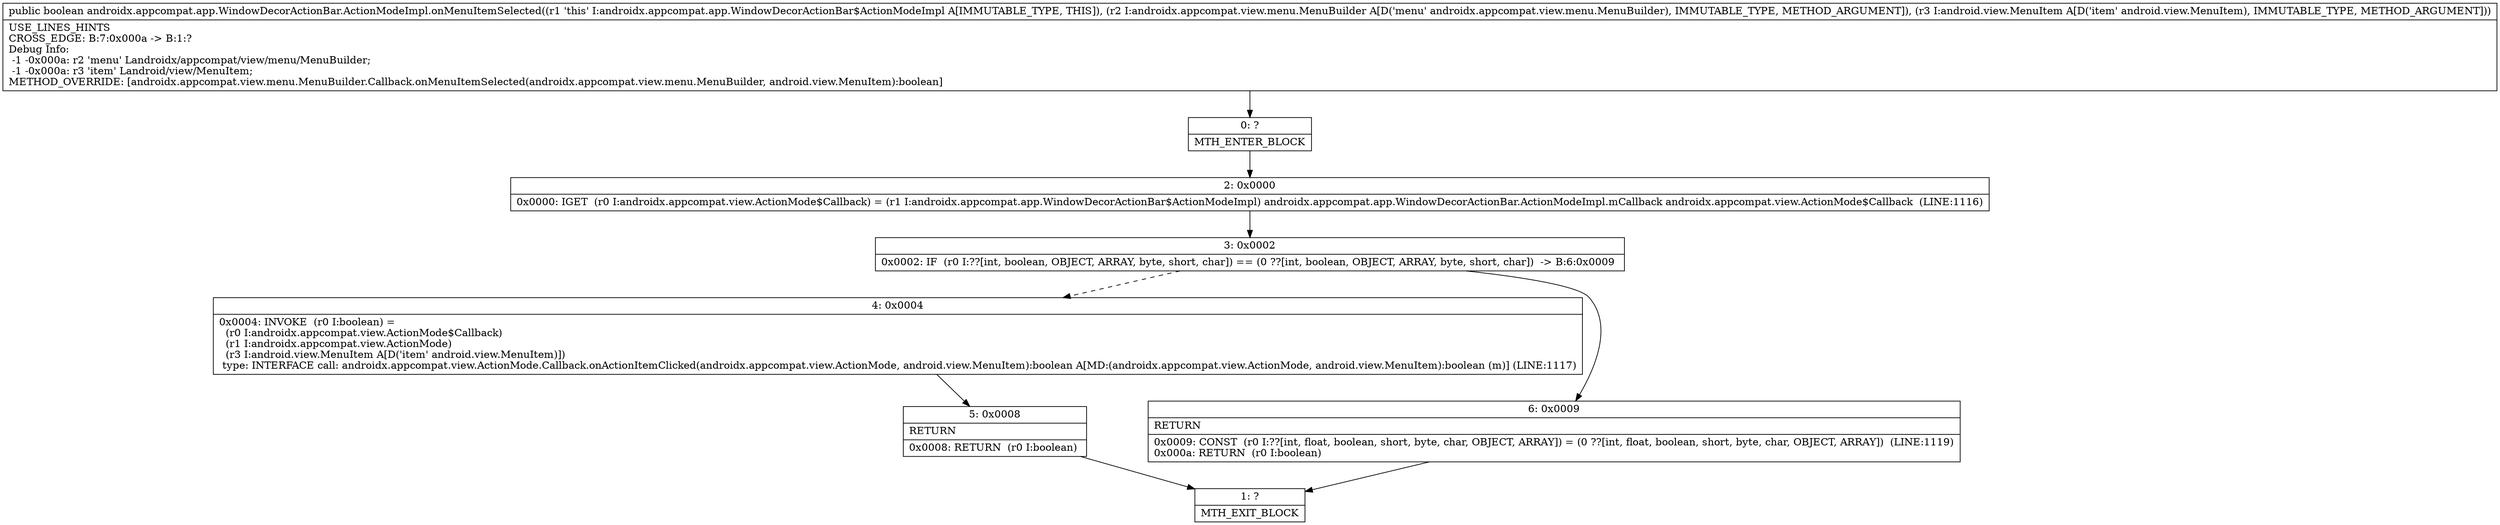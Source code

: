 digraph "CFG forandroidx.appcompat.app.WindowDecorActionBar.ActionModeImpl.onMenuItemSelected(Landroidx\/appcompat\/view\/menu\/MenuBuilder;Landroid\/view\/MenuItem;)Z" {
Node_0 [shape=record,label="{0\:\ ?|MTH_ENTER_BLOCK\l}"];
Node_2 [shape=record,label="{2\:\ 0x0000|0x0000: IGET  (r0 I:androidx.appcompat.view.ActionMode$Callback) = (r1 I:androidx.appcompat.app.WindowDecorActionBar$ActionModeImpl) androidx.appcompat.app.WindowDecorActionBar.ActionModeImpl.mCallback androidx.appcompat.view.ActionMode$Callback  (LINE:1116)\l}"];
Node_3 [shape=record,label="{3\:\ 0x0002|0x0002: IF  (r0 I:??[int, boolean, OBJECT, ARRAY, byte, short, char]) == (0 ??[int, boolean, OBJECT, ARRAY, byte, short, char])  \-\> B:6:0x0009 \l}"];
Node_4 [shape=record,label="{4\:\ 0x0004|0x0004: INVOKE  (r0 I:boolean) = \l  (r0 I:androidx.appcompat.view.ActionMode$Callback)\l  (r1 I:androidx.appcompat.view.ActionMode)\l  (r3 I:android.view.MenuItem A[D('item' android.view.MenuItem)])\l type: INTERFACE call: androidx.appcompat.view.ActionMode.Callback.onActionItemClicked(androidx.appcompat.view.ActionMode, android.view.MenuItem):boolean A[MD:(androidx.appcompat.view.ActionMode, android.view.MenuItem):boolean (m)] (LINE:1117)\l}"];
Node_5 [shape=record,label="{5\:\ 0x0008|RETURN\l|0x0008: RETURN  (r0 I:boolean) \l}"];
Node_1 [shape=record,label="{1\:\ ?|MTH_EXIT_BLOCK\l}"];
Node_6 [shape=record,label="{6\:\ 0x0009|RETURN\l|0x0009: CONST  (r0 I:??[int, float, boolean, short, byte, char, OBJECT, ARRAY]) = (0 ??[int, float, boolean, short, byte, char, OBJECT, ARRAY])  (LINE:1119)\l0x000a: RETURN  (r0 I:boolean) \l}"];
MethodNode[shape=record,label="{public boolean androidx.appcompat.app.WindowDecorActionBar.ActionModeImpl.onMenuItemSelected((r1 'this' I:androidx.appcompat.app.WindowDecorActionBar$ActionModeImpl A[IMMUTABLE_TYPE, THIS]), (r2 I:androidx.appcompat.view.menu.MenuBuilder A[D('menu' androidx.appcompat.view.menu.MenuBuilder), IMMUTABLE_TYPE, METHOD_ARGUMENT]), (r3 I:android.view.MenuItem A[D('item' android.view.MenuItem), IMMUTABLE_TYPE, METHOD_ARGUMENT]))  | USE_LINES_HINTS\lCROSS_EDGE: B:7:0x000a \-\> B:1:?\lDebug Info:\l  \-1 \-0x000a: r2 'menu' Landroidx\/appcompat\/view\/menu\/MenuBuilder;\l  \-1 \-0x000a: r3 'item' Landroid\/view\/MenuItem;\lMETHOD_OVERRIDE: [androidx.appcompat.view.menu.MenuBuilder.Callback.onMenuItemSelected(androidx.appcompat.view.menu.MenuBuilder, android.view.MenuItem):boolean]\l}"];
MethodNode -> Node_0;Node_0 -> Node_2;
Node_2 -> Node_3;
Node_3 -> Node_4[style=dashed];
Node_3 -> Node_6;
Node_4 -> Node_5;
Node_5 -> Node_1;
Node_6 -> Node_1;
}

